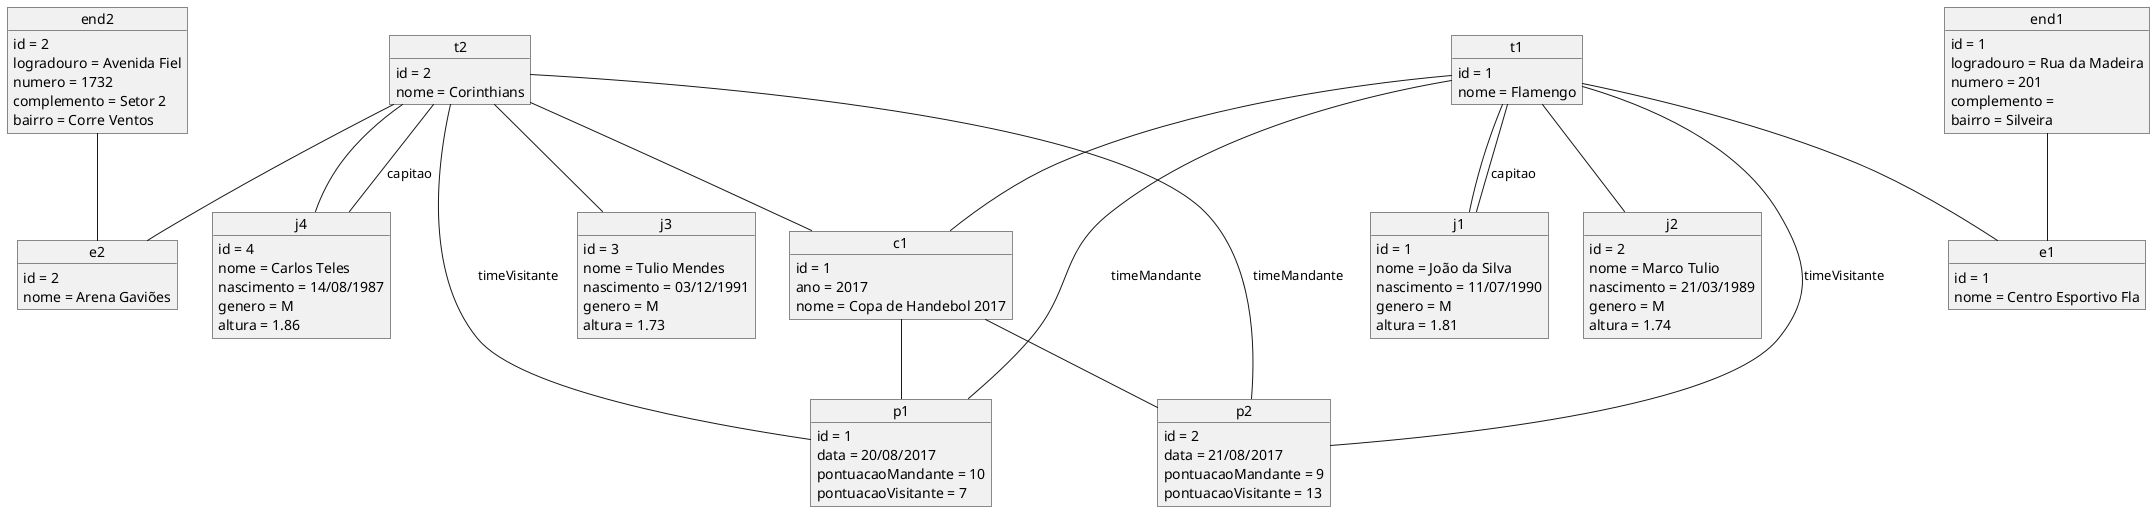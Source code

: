 @startuml
'https://plantuml.com/object-diagram

object c1 {
	id = 1
	ano = 2017
	nome = Copa de Handebol 2017
}

object p1 {
	id = 1
    data = 20/08/2017
    pontuacaoMandante = 10
    pontuacaoVisitante = 7
}

object p2 {
	id = 2
    data = 21/08/2017
    pontuacaoMandante = 9
    pontuacaoVisitante = 13
}

object t1 {
	id = 1
	nome = Flamengo
}

object t2 {
	id = 2
	nome = Corinthians
}

object j1 {
	id = 1
	nome = João da Silva
	nascimento = 11/07/1990
	genero = M
	altura = 1.81
}

object j2 {
	id = 2
	nome = Marco Tulio
	nascimento = 21/03/1989
	genero = M
	altura = 1.74
}

object j3 {
	id = 3
	nome = Tulio Mendes
	nascimento = 03/12/1991
	genero = M
	altura = 1.73
}

object j4 {
	id = 4
	nome = Carlos Teles
	nascimento = 14/08/1987
	genero = M
	altura = 1.86
}

object e1 {
	id = 1
	nome = Centro Esportivo Fla
}

object e2 {
	id = 2
	nome = Arena Gaviões
}

object end1 {
	id = 1
	logradouro = Rua da Madeira
	numero = 201
	complemento =
	bairro = Silveira
}

object end2 {
	id = 2
	logradouro = Avenida Fiel
	numero = 1732
	complemento = Setor 2
	bairro = Corre Ventos
}

c1 -- p1
c1 -- p2
t2 -- j3
t2 -- j4
t2 -- j4 : capitao
t1 -- j1
t1 -- j1 : capitao
t1 -- j2
t1 -- p1 : timeMandante
t2 -- p1 : timeVisitante
t1 -- p2 : timeVisitante
t2 -- p2 : timeMandante
t1 -- c1
t2 -- c1
end1 -- e1
t1 -- e1
t2 -- e2
end2 -- e2

@enduml
